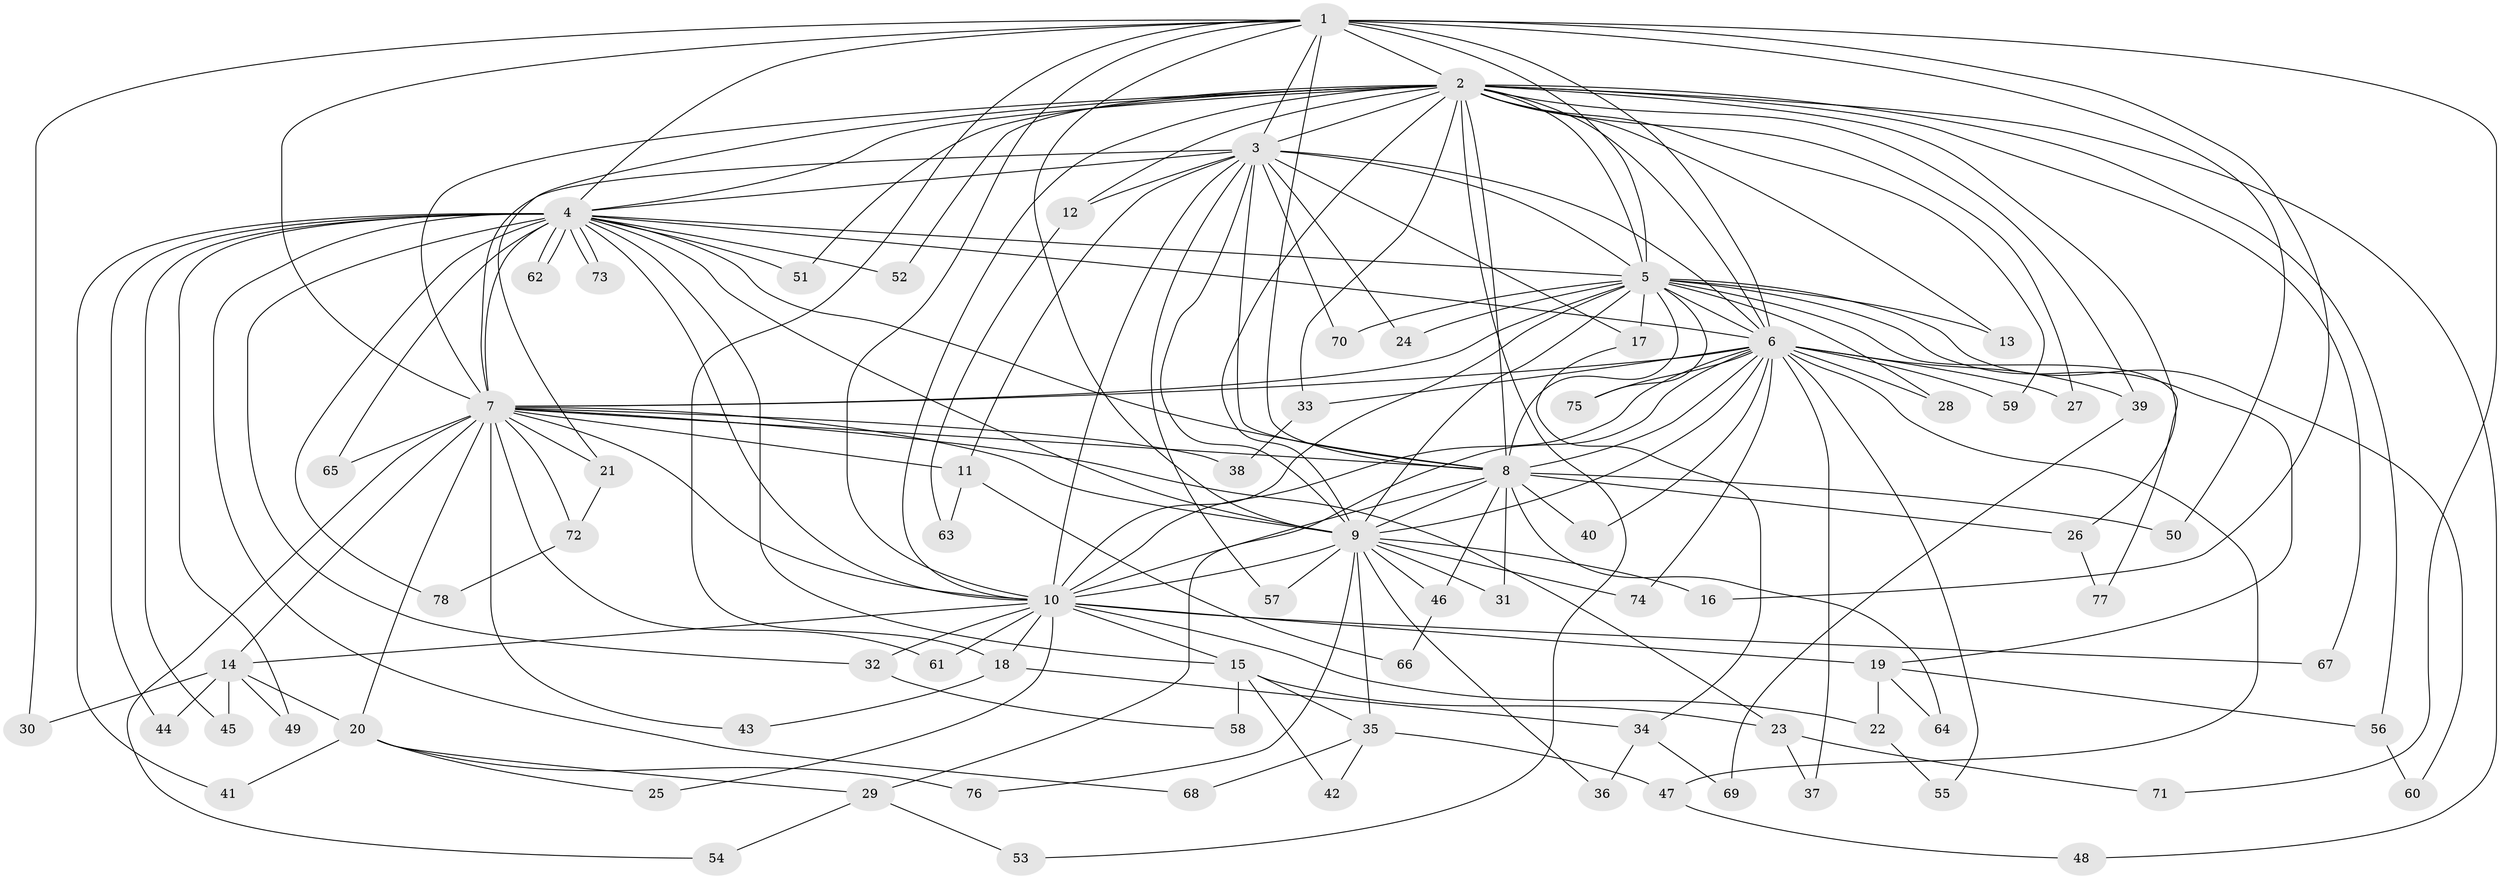 // Generated by graph-tools (version 1.1) at 2025/49/03/09/25 03:49:27]
// undirected, 78 vertices, 181 edges
graph export_dot {
graph [start="1"]
  node [color=gray90,style=filled];
  1;
  2;
  3;
  4;
  5;
  6;
  7;
  8;
  9;
  10;
  11;
  12;
  13;
  14;
  15;
  16;
  17;
  18;
  19;
  20;
  21;
  22;
  23;
  24;
  25;
  26;
  27;
  28;
  29;
  30;
  31;
  32;
  33;
  34;
  35;
  36;
  37;
  38;
  39;
  40;
  41;
  42;
  43;
  44;
  45;
  46;
  47;
  48;
  49;
  50;
  51;
  52;
  53;
  54;
  55;
  56;
  57;
  58;
  59;
  60;
  61;
  62;
  63;
  64;
  65;
  66;
  67;
  68;
  69;
  70;
  71;
  72;
  73;
  74;
  75;
  76;
  77;
  78;
  1 -- 2;
  1 -- 3;
  1 -- 4;
  1 -- 5;
  1 -- 6;
  1 -- 7;
  1 -- 8;
  1 -- 9;
  1 -- 10;
  1 -- 16;
  1 -- 18;
  1 -- 30;
  1 -- 50;
  1 -- 71;
  2 -- 3;
  2 -- 4;
  2 -- 5;
  2 -- 6;
  2 -- 7;
  2 -- 8;
  2 -- 9;
  2 -- 10;
  2 -- 12;
  2 -- 13;
  2 -- 21;
  2 -- 26;
  2 -- 27;
  2 -- 33;
  2 -- 39;
  2 -- 48;
  2 -- 51;
  2 -- 52;
  2 -- 53;
  2 -- 56;
  2 -- 59;
  2 -- 67;
  3 -- 4;
  3 -- 5;
  3 -- 6;
  3 -- 7;
  3 -- 8;
  3 -- 9;
  3 -- 10;
  3 -- 11;
  3 -- 12;
  3 -- 17;
  3 -- 24;
  3 -- 57;
  3 -- 70;
  4 -- 5;
  4 -- 6;
  4 -- 7;
  4 -- 8;
  4 -- 9;
  4 -- 10;
  4 -- 15;
  4 -- 32;
  4 -- 41;
  4 -- 44;
  4 -- 45;
  4 -- 49;
  4 -- 51;
  4 -- 52;
  4 -- 62;
  4 -- 62;
  4 -- 65;
  4 -- 68;
  4 -- 73;
  4 -- 73;
  4 -- 78;
  5 -- 6;
  5 -- 7;
  5 -- 8;
  5 -- 9;
  5 -- 10;
  5 -- 13;
  5 -- 17;
  5 -- 19;
  5 -- 24;
  5 -- 28;
  5 -- 60;
  5 -- 70;
  5 -- 75;
  5 -- 77;
  6 -- 7;
  6 -- 8;
  6 -- 9;
  6 -- 10;
  6 -- 27;
  6 -- 28;
  6 -- 29;
  6 -- 33;
  6 -- 37;
  6 -- 39;
  6 -- 40;
  6 -- 47;
  6 -- 55;
  6 -- 59;
  6 -- 74;
  6 -- 75;
  7 -- 8;
  7 -- 9;
  7 -- 10;
  7 -- 11;
  7 -- 14;
  7 -- 20;
  7 -- 21;
  7 -- 23;
  7 -- 38;
  7 -- 43;
  7 -- 54;
  7 -- 61;
  7 -- 65;
  7 -- 72;
  8 -- 9;
  8 -- 10;
  8 -- 26;
  8 -- 31;
  8 -- 40;
  8 -- 46;
  8 -- 50;
  8 -- 64;
  9 -- 10;
  9 -- 16;
  9 -- 31;
  9 -- 35;
  9 -- 36;
  9 -- 46;
  9 -- 57;
  9 -- 74;
  9 -- 76;
  10 -- 14;
  10 -- 15;
  10 -- 18;
  10 -- 19;
  10 -- 22;
  10 -- 25;
  10 -- 32;
  10 -- 61;
  10 -- 67;
  11 -- 63;
  11 -- 66;
  12 -- 63;
  14 -- 20;
  14 -- 30;
  14 -- 44;
  14 -- 45;
  14 -- 49;
  15 -- 23;
  15 -- 35;
  15 -- 42;
  15 -- 58;
  17 -- 34;
  18 -- 34;
  18 -- 43;
  19 -- 22;
  19 -- 56;
  19 -- 64;
  20 -- 25;
  20 -- 29;
  20 -- 41;
  20 -- 76;
  21 -- 72;
  22 -- 55;
  23 -- 37;
  23 -- 71;
  26 -- 77;
  29 -- 53;
  29 -- 54;
  32 -- 58;
  33 -- 38;
  34 -- 36;
  34 -- 69;
  35 -- 42;
  35 -- 47;
  35 -- 68;
  39 -- 69;
  46 -- 66;
  47 -- 48;
  56 -- 60;
  72 -- 78;
}
